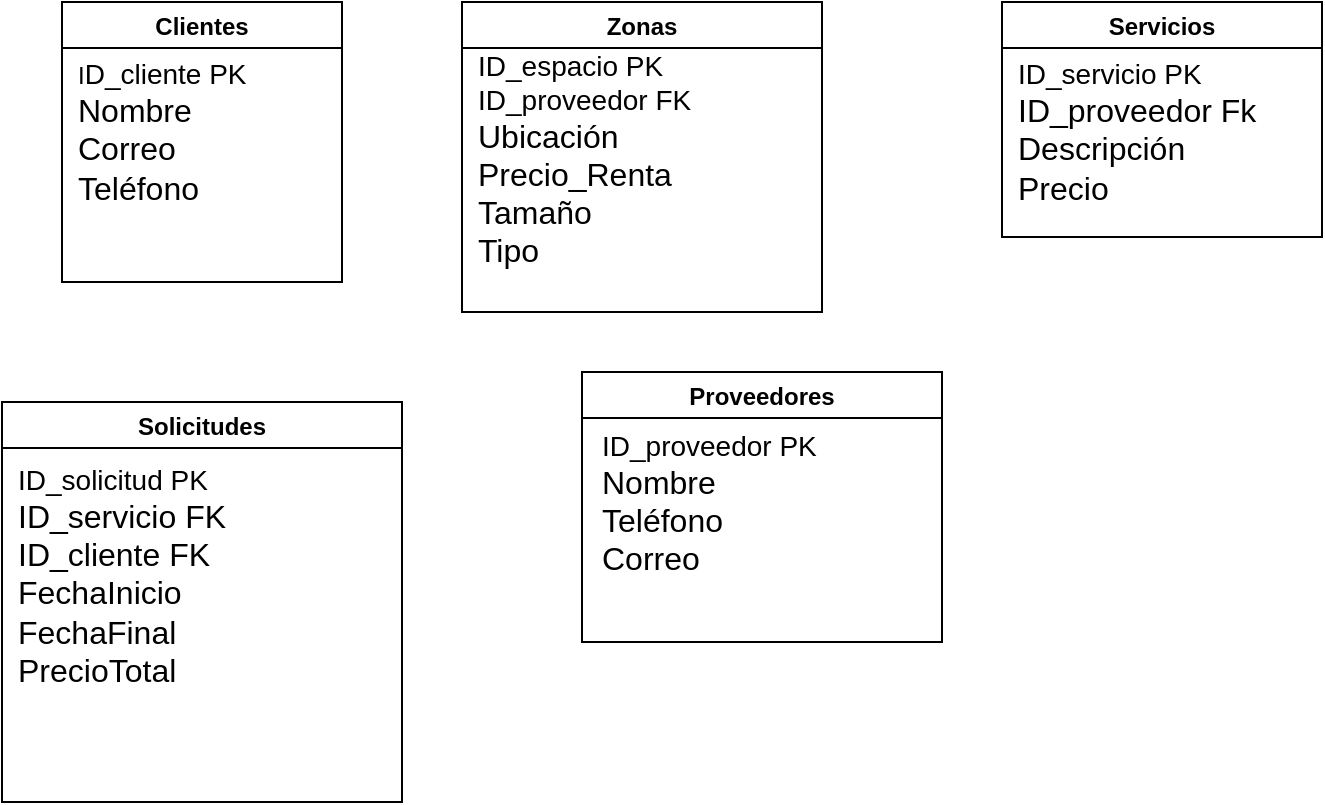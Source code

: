 <mxfile version="24.8.0">
  <diagram name="Página-1" id="gACbztFmk0t_lIQWss0E">
    <mxGraphModel dx="955" dy="548" grid="1" gridSize="15" guides="1" tooltips="1" connect="1" arrows="1" fold="1" page="0" pageScale="1" pageWidth="827" pageHeight="1169" math="0" shadow="0">
      <root>
        <mxCell id="0" />
        <mxCell id="1" parent="0" />
        <mxCell id="I0tGteSejOS898NKXpd8-1" value="Clientes" style="swimlane;" parent="1" vertex="1">
          <mxGeometry x="40" y="40" width="140" height="140" as="geometry">
            <mxRectangle x="60" y="110" width="80" height="30" as="alternateBounds" />
          </mxGeometry>
        </mxCell>
        <mxCell id="I0tGteSejOS898NKXpd8-2" value="I&lt;font style=&quot;font-size: 14px;&quot;&gt;D_cliente PK&lt;/font&gt;&lt;div&gt;&lt;font size=&quot;3&quot;&gt;Nombre&lt;/font&gt;&lt;/div&gt;&lt;div&gt;&lt;font size=&quot;3&quot;&gt;Correo&lt;/font&gt;&lt;/div&gt;&lt;div&gt;&lt;font size=&quot;3&quot;&gt;Teléfono&lt;/font&gt;&lt;/div&gt;" style="text;html=1;align=left;verticalAlign=middle;resizable=0;points=[];autosize=1;strokeColor=none;fillColor=none;" parent="I0tGteSejOS898NKXpd8-1" vertex="1">
          <mxGeometry x="6" y="20" width="120" height="90" as="geometry" />
        </mxCell>
        <mxCell id="I0tGteSejOS898NKXpd8-7" value="Zonas" style="swimlane;" parent="1" vertex="1">
          <mxGeometry x="240" y="40" width="180" height="155" as="geometry" />
        </mxCell>
        <mxCell id="I0tGteSejOS898NKXpd8-9" value="&lt;font style=&quot;font-size: 14px;&quot;&gt;ID_espacio PK&lt;/font&gt;&lt;div&gt;&lt;span style=&quot;font-size: 14px;&quot;&gt;ID_proveedor FK&lt;br&gt;&lt;/span&gt;&lt;div&gt;&lt;font size=&quot;3&quot;&gt;Ubicación&lt;br&gt;&lt;/font&gt;&lt;/div&gt;&lt;div&gt;&lt;font size=&quot;3&quot;&gt;Precio_Renta&lt;br&gt;&lt;/font&gt;&lt;/div&gt;&lt;div&gt;&lt;font size=&quot;3&quot;&gt;Tamaño&lt;br&gt;&lt;/font&gt;&lt;/div&gt;&lt;div&gt;&lt;font size=&quot;3&quot;&gt;Tipo&amp;nbsp;&lt;br&gt;&lt;/font&gt;&lt;/div&gt;&lt;div&gt;&lt;br&gt;&lt;/div&gt;&lt;/div&gt;" style="text;html=1;align=left;verticalAlign=middle;resizable=0;points=[];autosize=1;strokeColor=none;fillColor=none;" parent="I0tGteSejOS898NKXpd8-7" vertex="1">
          <mxGeometry x="6" y="18" width="135" height="135" as="geometry" />
        </mxCell>
        <mxCell id="qeTdSyfiYUv6IoI1KZmC-1" value="Servicios" style="swimlane;" parent="1" vertex="1">
          <mxGeometry x="510" y="40" width="160" height="117.5" as="geometry" />
        </mxCell>
        <mxCell id="B6Egt4xbeelavrb5uQv_-1" value="&lt;font style=&quot;font-size: 14px;&quot;&gt;ID_servicio PK&lt;/font&gt;&lt;div&gt;&lt;font size=&quot;3&quot;&gt;ID_proveedor Fk&lt;/font&gt;&lt;/div&gt;&lt;div&gt;&lt;font size=&quot;3&quot;&gt;Descripción&lt;/font&gt;&lt;/div&gt;&lt;div&gt;&lt;font size=&quot;3&quot;&gt;Precio&lt;/font&gt;&lt;/div&gt;" style="text;html=1;align=left;verticalAlign=middle;resizable=0;points=[];autosize=1;strokeColor=none;fillColor=none;" vertex="1" parent="qeTdSyfiYUv6IoI1KZmC-1">
          <mxGeometry x="6" y="19.75" width="150" height="90" as="geometry" />
        </mxCell>
        <mxCell id="B6Egt4xbeelavrb5uQv_-7" value="Proveedores" style="swimlane;" vertex="1" parent="1">
          <mxGeometry x="300" y="225" width="180" height="135" as="geometry" />
        </mxCell>
        <mxCell id="B6Egt4xbeelavrb5uQv_-8" value="&lt;font style=&quot;font-size: 14px;&quot;&gt;ID_proveedor PK&lt;/font&gt;&lt;div&gt;&lt;font size=&quot;3&quot;&gt;Nombre&lt;/font&gt;&lt;/div&gt;&lt;div&gt;&lt;font size=&quot;3&quot;&gt;Teléfono&lt;/font&gt;&lt;/div&gt;&lt;div&gt;&lt;font size=&quot;3&quot;&gt;Correo&lt;br&gt;&lt;/font&gt;&lt;div&gt;&lt;br&gt;&lt;/div&gt;&lt;/div&gt;" style="text;html=1;align=left;verticalAlign=middle;resizable=0;points=[];autosize=1;strokeColor=none;fillColor=none;" vertex="1" parent="B6Egt4xbeelavrb5uQv_-7">
          <mxGeometry x="8" y="20" width="135" height="105" as="geometry" />
        </mxCell>
        <mxCell id="B6Egt4xbeelavrb5uQv_-9" value="Solicitudes" style="swimlane;" vertex="1" parent="1">
          <mxGeometry x="10" y="240" width="200" height="200" as="geometry" />
        </mxCell>
        <mxCell id="B6Egt4xbeelavrb5uQv_-10" value="&lt;font style=&quot;font-size: 14px;&quot;&gt;ID_solicitud PK&lt;/font&gt;&lt;div&gt;&lt;font size=&quot;3&quot;&gt;ID_servicio FK&lt;/font&gt;&lt;/div&gt;&lt;div&gt;&lt;font size=&quot;3&quot;&gt;ID_cliente FK&lt;/font&gt;&lt;/div&gt;&lt;div&gt;&lt;font size=&quot;3&quot;&gt;FechaInicio&lt;/font&gt;&lt;/div&gt;&lt;div&gt;&lt;font size=&quot;3&quot;&gt;FechaFinal&lt;/font&gt;&lt;/div&gt;&lt;div&gt;&lt;font size=&quot;3&quot;&gt;PrecioTotal&lt;/font&gt;&lt;/div&gt;" style="text;html=1;align=left;verticalAlign=middle;resizable=0;points=[];autosize=1;strokeColor=none;fillColor=none;" vertex="1" parent="B6Egt4xbeelavrb5uQv_-9">
          <mxGeometry x="6" y="19.5" width="135" height="135" as="geometry" />
        </mxCell>
      </root>
    </mxGraphModel>
  </diagram>
</mxfile>
